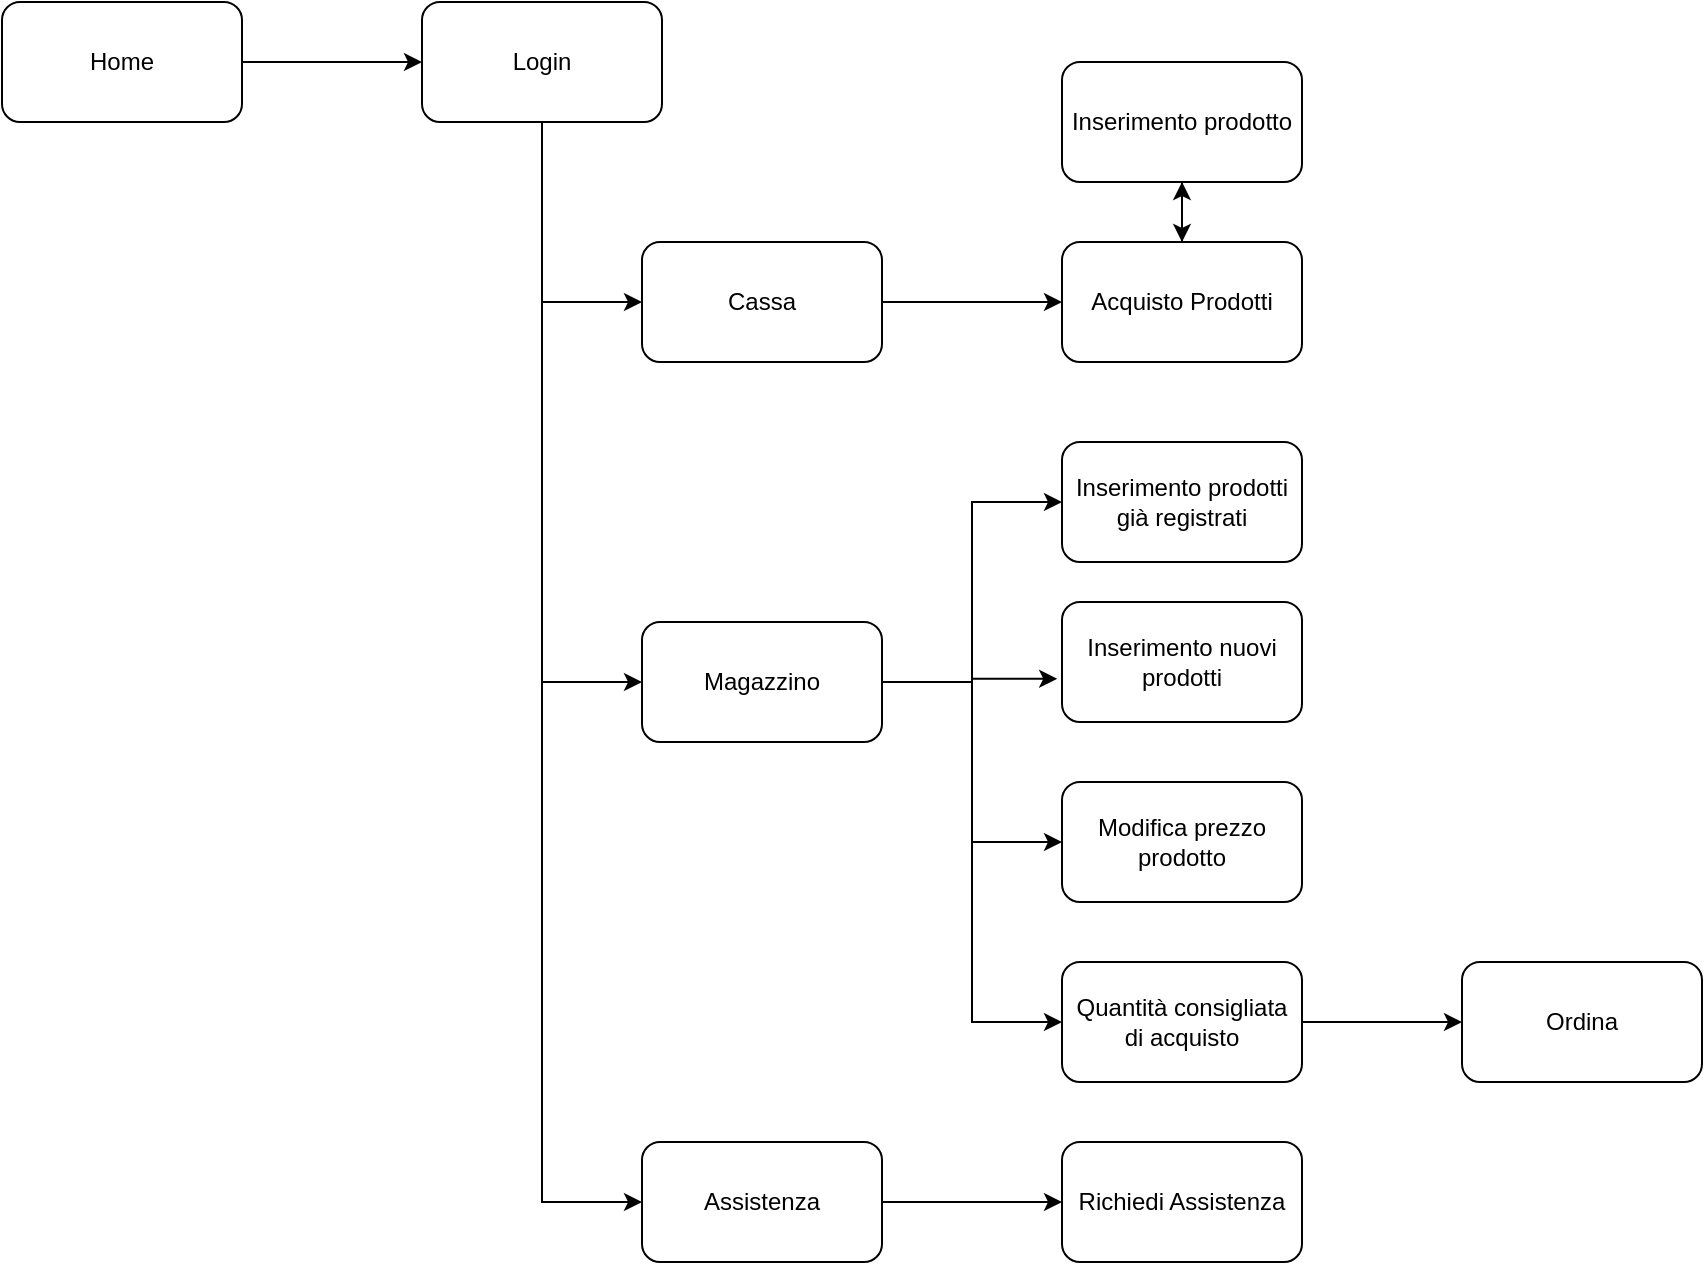 <mxfile version="13.10.0" type="device"><diagram id="X6nrTx5SgT66wV1X1ADK" name="Page-1"><mxGraphModel dx="1038" dy="624" grid="1" gridSize="10" guides="1" tooltips="1" connect="1" arrows="1" fold="1" page="1" pageScale="1" pageWidth="1169" pageHeight="827" math="0" shadow="0"><root><mxCell id="0"/><mxCell id="1" parent="0"/><mxCell id="wxJhexfNCHffdGaHqAjS-4" style="edgeStyle=orthogonalEdgeStyle;rounded=0;orthogonalLoop=1;jettySize=auto;html=1;entryX=0;entryY=0.5;entryDx=0;entryDy=0;" edge="1" parent="1" source="wxJhexfNCHffdGaHqAjS-1" target="wxJhexfNCHffdGaHqAjS-3"><mxGeometry relative="1" as="geometry"/></mxCell><mxCell id="wxJhexfNCHffdGaHqAjS-1" value="Home" style="rounded=1;whiteSpace=wrap;html=1;" vertex="1" parent="1"><mxGeometry x="60" y="100" width="120" height="60" as="geometry"/></mxCell><mxCell id="wxJhexfNCHffdGaHqAjS-9" style="edgeStyle=orthogonalEdgeStyle;rounded=0;orthogonalLoop=1;jettySize=auto;html=1;entryX=0;entryY=0.5;entryDx=0;entryDy=0;" edge="1" parent="1" source="wxJhexfNCHffdGaHqAjS-3" target="wxJhexfNCHffdGaHqAjS-5"><mxGeometry relative="1" as="geometry"/></mxCell><mxCell id="wxJhexfNCHffdGaHqAjS-10" style="edgeStyle=orthogonalEdgeStyle;rounded=0;orthogonalLoop=1;jettySize=auto;html=1;entryX=0;entryY=0.5;entryDx=0;entryDy=0;" edge="1" parent="1" source="wxJhexfNCHffdGaHqAjS-3" target="wxJhexfNCHffdGaHqAjS-6"><mxGeometry relative="1" as="geometry"/></mxCell><mxCell id="wxJhexfNCHffdGaHqAjS-11" style="edgeStyle=orthogonalEdgeStyle;rounded=0;orthogonalLoop=1;jettySize=auto;html=1;entryX=0;entryY=0.5;entryDx=0;entryDy=0;" edge="1" parent="1" source="wxJhexfNCHffdGaHqAjS-3" target="wxJhexfNCHffdGaHqAjS-7"><mxGeometry relative="1" as="geometry"/></mxCell><mxCell id="wxJhexfNCHffdGaHqAjS-3" value="Login" style="rounded=1;whiteSpace=wrap;html=1;" vertex="1" parent="1"><mxGeometry x="270" y="100" width="120" height="60" as="geometry"/></mxCell><mxCell id="wxJhexfNCHffdGaHqAjS-13" style="edgeStyle=orthogonalEdgeStyle;rounded=0;orthogonalLoop=1;jettySize=auto;html=1;" edge="1" parent="1" source="wxJhexfNCHffdGaHqAjS-5" target="wxJhexfNCHffdGaHqAjS-12"><mxGeometry relative="1" as="geometry"/></mxCell><mxCell id="wxJhexfNCHffdGaHqAjS-5" value="Cassa" style="rounded=1;whiteSpace=wrap;html=1;" vertex="1" parent="1"><mxGeometry x="380" y="220" width="120" height="60" as="geometry"/></mxCell><mxCell id="wxJhexfNCHffdGaHqAjS-20" style="edgeStyle=orthogonalEdgeStyle;rounded=0;orthogonalLoop=1;jettySize=auto;html=1;entryX=0;entryY=0.5;entryDx=0;entryDy=0;" edge="1" parent="1" source="wxJhexfNCHffdGaHqAjS-6" target="wxJhexfNCHffdGaHqAjS-14"><mxGeometry relative="1" as="geometry"/></mxCell><mxCell id="wxJhexfNCHffdGaHqAjS-21" style="edgeStyle=orthogonalEdgeStyle;rounded=0;orthogonalLoop=1;jettySize=auto;html=1;entryX=-0.02;entryY=0.64;entryDx=0;entryDy=0;entryPerimeter=0;" edge="1" parent="1" source="wxJhexfNCHffdGaHqAjS-6" target="wxJhexfNCHffdGaHqAjS-15"><mxGeometry relative="1" as="geometry"/></mxCell><mxCell id="wxJhexfNCHffdGaHqAjS-22" style="edgeStyle=orthogonalEdgeStyle;rounded=0;orthogonalLoop=1;jettySize=auto;html=1;entryX=0;entryY=0.5;entryDx=0;entryDy=0;" edge="1" parent="1" source="wxJhexfNCHffdGaHqAjS-6" target="wxJhexfNCHffdGaHqAjS-16"><mxGeometry relative="1" as="geometry"/></mxCell><mxCell id="wxJhexfNCHffdGaHqAjS-23" style="edgeStyle=orthogonalEdgeStyle;rounded=0;orthogonalLoop=1;jettySize=auto;html=1;entryX=0;entryY=0.5;entryDx=0;entryDy=0;" edge="1" parent="1" source="wxJhexfNCHffdGaHqAjS-6" target="wxJhexfNCHffdGaHqAjS-17"><mxGeometry relative="1" as="geometry"/></mxCell><mxCell id="wxJhexfNCHffdGaHqAjS-6" value="Magazzino" style="rounded=1;whiteSpace=wrap;html=1;" vertex="1" parent="1"><mxGeometry x="380" y="410" width="120" height="60" as="geometry"/></mxCell><mxCell id="wxJhexfNCHffdGaHqAjS-27" style="edgeStyle=orthogonalEdgeStyle;rounded=0;orthogonalLoop=1;jettySize=auto;html=1;entryX=0;entryY=0.5;entryDx=0;entryDy=0;" edge="1" parent="1" source="wxJhexfNCHffdGaHqAjS-7" target="wxJhexfNCHffdGaHqAjS-26"><mxGeometry relative="1" as="geometry"/></mxCell><mxCell id="wxJhexfNCHffdGaHqAjS-7" value="Assistenza" style="rounded=1;whiteSpace=wrap;html=1;" vertex="1" parent="1"><mxGeometry x="380" y="670" width="120" height="60" as="geometry"/></mxCell><mxCell id="wxJhexfNCHffdGaHqAjS-19" style="edgeStyle=orthogonalEdgeStyle;rounded=0;orthogonalLoop=1;jettySize=auto;html=1;" edge="1" parent="1" source="wxJhexfNCHffdGaHqAjS-12" target="wxJhexfNCHffdGaHqAjS-18"><mxGeometry relative="1" as="geometry"/></mxCell><mxCell id="wxJhexfNCHffdGaHqAjS-12" value="Acquisto Prodotti" style="rounded=1;whiteSpace=wrap;html=1;" vertex="1" parent="1"><mxGeometry x="590" y="220" width="120" height="60" as="geometry"/></mxCell><mxCell id="wxJhexfNCHffdGaHqAjS-14" value="Inserimento prodotti già registrati" style="rounded=1;whiteSpace=wrap;html=1;" vertex="1" parent="1"><mxGeometry x="590" y="320" width="120" height="60" as="geometry"/></mxCell><mxCell id="wxJhexfNCHffdGaHqAjS-15" value="Inserimento nuovi prodotti" style="rounded=1;whiteSpace=wrap;html=1;" vertex="1" parent="1"><mxGeometry x="590" y="400" width="120" height="60" as="geometry"/></mxCell><mxCell id="wxJhexfNCHffdGaHqAjS-16" value="Modifica prezzo prodotto" style="rounded=1;whiteSpace=wrap;html=1;" vertex="1" parent="1"><mxGeometry x="590" y="490" width="120" height="60" as="geometry"/></mxCell><mxCell id="wxJhexfNCHffdGaHqAjS-25" style="edgeStyle=orthogonalEdgeStyle;rounded=0;orthogonalLoop=1;jettySize=auto;html=1;entryX=0;entryY=0.5;entryDx=0;entryDy=0;" edge="1" parent="1" source="wxJhexfNCHffdGaHqAjS-17" target="wxJhexfNCHffdGaHqAjS-24"><mxGeometry relative="1" as="geometry"/></mxCell><mxCell id="wxJhexfNCHffdGaHqAjS-17" value="Quantità consigliata&lt;br&gt;di acquisto" style="rounded=1;whiteSpace=wrap;html=1;" vertex="1" parent="1"><mxGeometry x="590" y="580" width="120" height="60" as="geometry"/></mxCell><mxCell id="wxJhexfNCHffdGaHqAjS-28" style="edgeStyle=orthogonalEdgeStyle;rounded=0;orthogonalLoop=1;jettySize=auto;html=1;" edge="1" parent="1" source="wxJhexfNCHffdGaHqAjS-18" target="wxJhexfNCHffdGaHqAjS-12"><mxGeometry relative="1" as="geometry"/></mxCell><mxCell id="wxJhexfNCHffdGaHqAjS-18" value="Inserimento prodotto" style="rounded=1;whiteSpace=wrap;html=1;" vertex="1" parent="1"><mxGeometry x="590" y="130" width="120" height="60" as="geometry"/></mxCell><mxCell id="wxJhexfNCHffdGaHqAjS-24" value="Ordina" style="rounded=1;whiteSpace=wrap;html=1;" vertex="1" parent="1"><mxGeometry x="790" y="580" width="120" height="60" as="geometry"/></mxCell><mxCell id="wxJhexfNCHffdGaHqAjS-26" value="Richiedi Assistenza" style="rounded=1;whiteSpace=wrap;html=1;" vertex="1" parent="1"><mxGeometry x="590" y="670" width="120" height="60" as="geometry"/></mxCell></root></mxGraphModel></diagram></mxfile>
